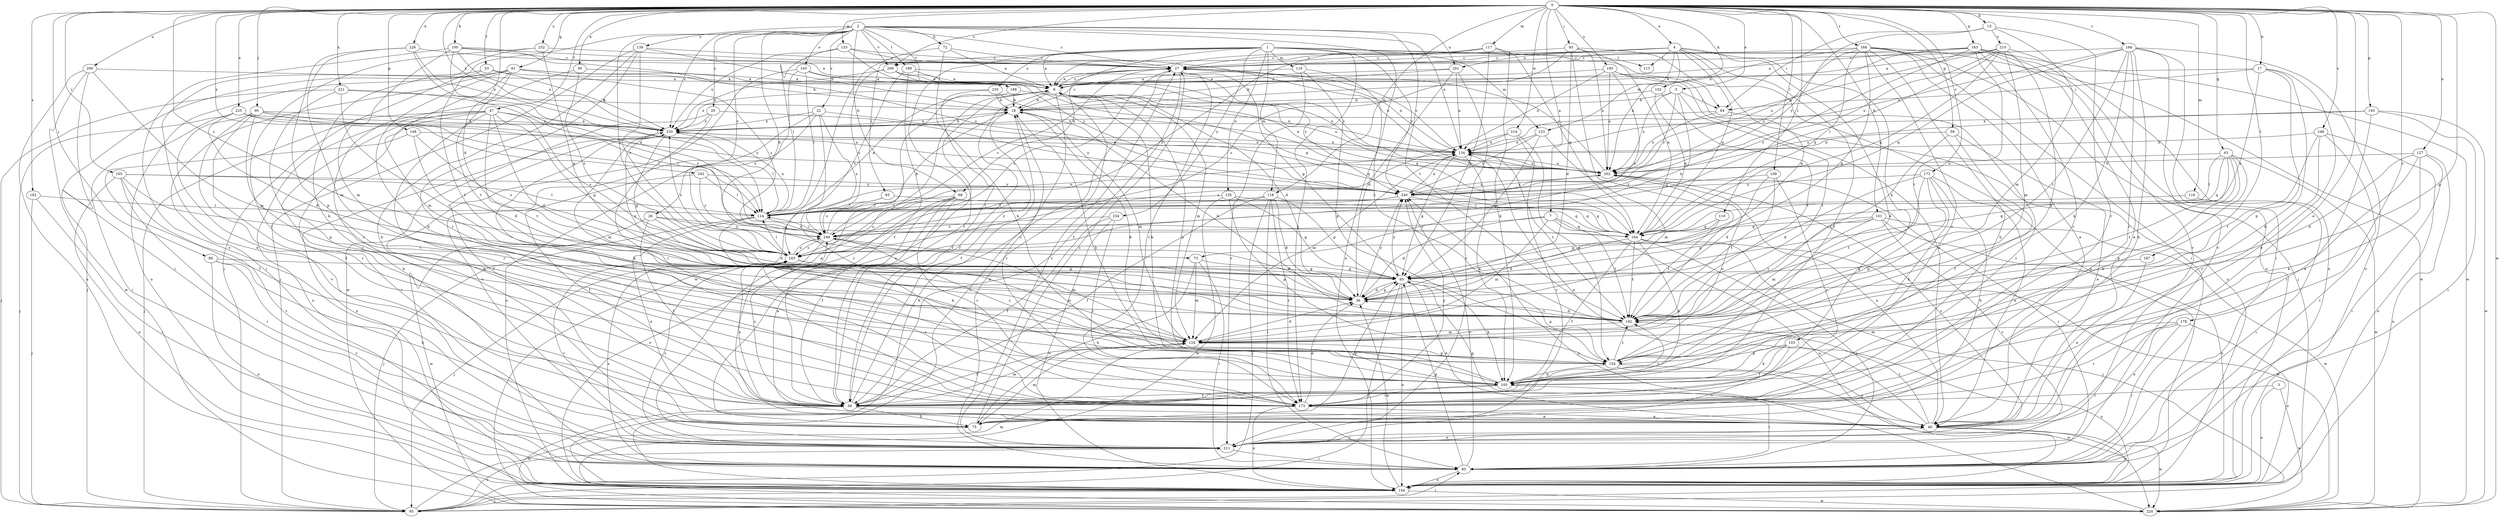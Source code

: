 strict digraph  {
0;
1;
2;
3;
4;
5;
7;
8;
13;
17;
18;
20;
22;
26;
27;
36;
39;
46;
47;
53;
56;
59;
61;
63;
65;
68;
72;
73;
75;
83;
84;
85;
86;
90;
93;
95;
100;
101;
102;
103;
105;
109;
110;
113;
114;
116;
117;
118;
119;
123;
124;
127;
133;
134;
135;
139;
143;
144;
145;
148;
154;
163;
164;
165;
166;
168;
171;
173;
178;
182;
183;
187;
188;
189;
192;
193;
200;
201;
202;
209;
210;
211;
214;
220;
221;
225;
226;
230;
232;
234;
235;
240;
243;
248;
249;
0 -> 4  [label=a];
0 -> 5  [label=a];
0 -> 7  [label=a];
0 -> 13  [label=b];
0 -> 17  [label=b];
0 -> 36  [label=d];
0 -> 39  [label=e];
0 -> 46  [label=e];
0 -> 47  [label=f];
0 -> 53  [label=f];
0 -> 59  [label=g];
0 -> 61  [label=g];
0 -> 63  [label=g];
0 -> 86  [label=j];
0 -> 90  [label=j];
0 -> 93  [label=j];
0 -> 100  [label=k];
0 -> 101  [label=k];
0 -> 102  [label=k];
0 -> 109  [label=l];
0 -> 110  [label=l];
0 -> 116  [label=m];
0 -> 117  [label=m];
0 -> 118  [label=m];
0 -> 127  [label=n];
0 -> 133  [label=n];
0 -> 145  [label=p];
0 -> 148  [label=p];
0 -> 154  [label=p];
0 -> 163  [label=q];
0 -> 165  [label=r];
0 -> 166  [label=r];
0 -> 168  [label=r];
0 -> 171  [label=r];
0 -> 178  [label=s];
0 -> 182  [label=s];
0 -> 183  [label=s];
0 -> 187  [label=t];
0 -> 193  [label=u];
0 -> 200  [label=u];
0 -> 209  [label=v];
0 -> 214  [label=w];
0 -> 220  [label=w];
0 -> 221  [label=x];
0 -> 225  [label=x];
0 -> 226  [label=x];
0 -> 230  [label=x];
0 -> 232  [label=y];
0 -> 243  [label=z];
0 -> 248  [label=z];
1 -> 8  [label=a];
1 -> 56  [label=f];
1 -> 68  [label=h];
1 -> 83  [label=i];
1 -> 84  [label=i];
1 -> 113  [label=l];
1 -> 118  [label=m];
1 -> 119  [label=m];
1 -> 123  [label=m];
1 -> 135  [label=o];
1 -> 173  [label=r];
1 -> 234  [label=y];
1 -> 235  [label=y];
1 -> 240  [label=y];
2 -> 20  [label=c];
2 -> 22  [label=c];
2 -> 26  [label=c];
2 -> 27  [label=c];
2 -> 68  [label=h];
2 -> 72  [label=h];
2 -> 73  [label=h];
2 -> 95  [label=j];
2 -> 134  [label=n];
2 -> 139  [label=o];
2 -> 143  [label=o];
2 -> 144  [label=o];
2 -> 183  [label=s];
2 -> 188  [label=t];
2 -> 189  [label=t];
2 -> 192  [label=t];
2 -> 201  [label=u];
2 -> 209  [label=v];
2 -> 230  [label=x];
3 -> 144  [label=o];
3 -> 173  [label=r];
3 -> 220  [label=w];
4 -> 27  [label=c];
4 -> 56  [label=f];
4 -> 65  [label=g];
4 -> 103  [label=k];
4 -> 105  [label=k];
4 -> 113  [label=l];
4 -> 123  [label=m];
4 -> 164  [label=q];
4 -> 201  [label=u];
4 -> 202  [label=u];
4 -> 209  [label=v];
5 -> 18  [label=b];
5 -> 73  [label=h];
5 -> 84  [label=i];
5 -> 192  [label=t];
5 -> 202  [label=u];
5 -> 240  [label=y];
7 -> 36  [label=d];
7 -> 124  [label=m];
7 -> 144  [label=o];
7 -> 164  [label=q];
7 -> 192  [label=t];
7 -> 249  [label=z];
8 -> 18  [label=b];
8 -> 27  [label=c];
8 -> 36  [label=d];
8 -> 56  [label=f];
8 -> 105  [label=k];
8 -> 124  [label=m];
8 -> 144  [label=o];
8 -> 202  [label=u];
13 -> 84  [label=i];
13 -> 124  [label=m];
13 -> 173  [label=r];
13 -> 210  [label=v];
13 -> 240  [label=y];
17 -> 8  [label=a];
17 -> 46  [label=e];
17 -> 84  [label=i];
17 -> 105  [label=k];
17 -> 154  [label=p];
17 -> 183  [label=s];
18 -> 27  [label=c];
18 -> 56  [label=f];
18 -> 124  [label=m];
18 -> 173  [label=r];
18 -> 230  [label=x];
20 -> 75  [label=h];
20 -> 173  [label=r];
20 -> 230  [label=x];
20 -> 240  [label=y];
22 -> 144  [label=o];
22 -> 164  [label=q];
22 -> 173  [label=r];
22 -> 211  [label=v];
22 -> 230  [label=x];
22 -> 249  [label=z];
26 -> 36  [label=d];
26 -> 56  [label=f];
26 -> 164  [label=q];
26 -> 220  [label=w];
26 -> 249  [label=z];
27 -> 8  [label=a];
27 -> 56  [label=f];
27 -> 65  [label=g];
27 -> 134  [label=n];
27 -> 173  [label=r];
27 -> 183  [label=s];
36 -> 65  [label=g];
36 -> 192  [label=t];
36 -> 230  [label=x];
36 -> 240  [label=y];
39 -> 8  [label=a];
39 -> 173  [label=r];
39 -> 183  [label=s];
46 -> 65  [label=g];
46 -> 134  [label=n];
46 -> 144  [label=o];
46 -> 192  [label=t];
46 -> 202  [label=u];
46 -> 211  [label=v];
46 -> 220  [label=w];
47 -> 36  [label=d];
47 -> 65  [label=g];
47 -> 75  [label=h];
47 -> 85  [label=i];
47 -> 95  [label=j];
47 -> 144  [label=o];
47 -> 173  [label=r];
47 -> 183  [label=s];
47 -> 192  [label=t];
47 -> 230  [label=x];
53 -> 8  [label=a];
53 -> 46  [label=e];
53 -> 192  [label=t];
53 -> 230  [label=x];
56 -> 27  [label=c];
56 -> 46  [label=e];
56 -> 75  [label=h];
56 -> 124  [label=m];
56 -> 183  [label=s];
56 -> 192  [label=t];
56 -> 220  [label=w];
56 -> 249  [label=z];
59 -> 46  [label=e];
59 -> 56  [label=f];
59 -> 134  [label=n];
59 -> 192  [label=t];
61 -> 8  [label=a];
61 -> 18  [label=b];
61 -> 85  [label=i];
61 -> 95  [label=j];
61 -> 105  [label=k];
61 -> 124  [label=m];
61 -> 144  [label=o];
61 -> 192  [label=t];
61 -> 249  [label=z];
63 -> 65  [label=g];
63 -> 105  [label=k];
63 -> 114  [label=l];
63 -> 154  [label=p];
63 -> 164  [label=q];
63 -> 192  [label=t];
63 -> 202  [label=u];
63 -> 220  [label=w];
65 -> 36  [label=d];
65 -> 46  [label=e];
65 -> 95  [label=j];
65 -> 105  [label=k];
65 -> 144  [label=o];
65 -> 154  [label=p];
65 -> 240  [label=y];
68 -> 46  [label=e];
68 -> 56  [label=f];
68 -> 114  [label=l];
68 -> 144  [label=o];
68 -> 173  [label=r];
68 -> 183  [label=s];
72 -> 8  [label=a];
72 -> 27  [label=c];
72 -> 105  [label=k];
72 -> 220  [label=w];
73 -> 65  [label=g];
73 -> 75  [label=h];
73 -> 85  [label=i];
73 -> 124  [label=m];
75 -> 8  [label=a];
75 -> 27  [label=c];
75 -> 65  [label=g];
75 -> 124  [label=m];
83 -> 114  [label=l];
83 -> 164  [label=q];
83 -> 249  [label=z];
84 -> 173  [label=r];
84 -> 202  [label=u];
84 -> 230  [label=x];
85 -> 8  [label=a];
85 -> 65  [label=g];
85 -> 144  [label=o];
85 -> 183  [label=s];
85 -> 240  [label=y];
86 -> 65  [label=g];
86 -> 75  [label=h];
86 -> 144  [label=o];
86 -> 211  [label=v];
90 -> 56  [label=f];
90 -> 114  [label=l];
90 -> 154  [label=p];
90 -> 173  [label=r];
90 -> 211  [label=v];
90 -> 230  [label=x];
90 -> 240  [label=y];
93 -> 27  [label=c];
93 -> 36  [label=d];
93 -> 144  [label=o];
93 -> 164  [label=q];
93 -> 183  [label=s];
93 -> 192  [label=t];
93 -> 202  [label=u];
95 -> 85  [label=i];
95 -> 124  [label=m];
95 -> 211  [label=v];
100 -> 8  [label=a];
100 -> 27  [label=c];
100 -> 114  [label=l];
100 -> 124  [label=m];
100 -> 211  [label=v];
100 -> 230  [label=x];
100 -> 240  [label=y];
101 -> 65  [label=g];
101 -> 124  [label=m];
101 -> 144  [label=o];
101 -> 164  [label=q];
101 -> 192  [label=t];
101 -> 211  [label=v];
101 -> 220  [label=w];
102 -> 18  [label=b];
102 -> 164  [label=q];
102 -> 192  [label=t];
103 -> 56  [label=f];
103 -> 105  [label=k];
103 -> 144  [label=o];
103 -> 154  [label=p];
103 -> 211  [label=v];
105 -> 8  [label=a];
105 -> 18  [label=b];
105 -> 56  [label=f];
105 -> 85  [label=i];
105 -> 173  [label=r];
109 -> 36  [label=d];
109 -> 173  [label=r];
109 -> 192  [label=t];
109 -> 240  [label=y];
110 -> 65  [label=g];
110 -> 164  [label=q];
110 -> 192  [label=t];
114 -> 8  [label=a];
114 -> 46  [label=e];
114 -> 95  [label=j];
114 -> 105  [label=k];
114 -> 134  [label=n];
114 -> 230  [label=x];
114 -> 249  [label=z];
116 -> 85  [label=i];
116 -> 114  [label=l];
117 -> 8  [label=a];
117 -> 27  [label=c];
117 -> 65  [label=g];
117 -> 105  [label=k];
117 -> 164  [label=q];
117 -> 249  [label=z];
118 -> 36  [label=d];
118 -> 56  [label=f];
118 -> 65  [label=g];
118 -> 85  [label=i];
118 -> 95  [label=j];
118 -> 114  [label=l];
118 -> 173  [label=r];
119 -> 8  [label=a];
119 -> 154  [label=p];
119 -> 192  [label=t];
119 -> 211  [label=v];
123 -> 65  [label=g];
123 -> 124  [label=m];
123 -> 134  [label=n];
123 -> 240  [label=y];
124 -> 36  [label=d];
124 -> 56  [label=f];
124 -> 154  [label=p];
127 -> 36  [label=d];
127 -> 85  [label=i];
127 -> 105  [label=k];
127 -> 144  [label=o];
127 -> 173  [label=r];
127 -> 202  [label=u];
133 -> 27  [label=c];
133 -> 114  [label=l];
133 -> 202  [label=u];
133 -> 230  [label=x];
133 -> 240  [label=y];
134 -> 27  [label=c];
134 -> 65  [label=g];
134 -> 105  [label=k];
134 -> 124  [label=m];
134 -> 192  [label=t];
134 -> 202  [label=u];
134 -> 230  [label=x];
135 -> 65  [label=g];
135 -> 114  [label=l];
135 -> 154  [label=p];
135 -> 164  [label=q];
135 -> 220  [label=w];
139 -> 18  [label=b];
139 -> 27  [label=c];
139 -> 75  [label=h];
139 -> 95  [label=j];
139 -> 173  [label=r];
139 -> 183  [label=s];
143 -> 8  [label=a];
143 -> 114  [label=l];
143 -> 183  [label=s];
143 -> 202  [label=u];
143 -> 220  [label=w];
144 -> 18  [label=b];
144 -> 36  [label=d];
144 -> 95  [label=j];
144 -> 220  [label=w];
144 -> 230  [label=x];
145 -> 46  [label=e];
145 -> 85  [label=i];
145 -> 202  [label=u];
145 -> 220  [label=w];
145 -> 230  [label=x];
148 -> 36  [label=d];
148 -> 56  [label=f];
148 -> 134  [label=n];
148 -> 183  [label=s];
154 -> 18  [label=b];
154 -> 46  [label=e];
154 -> 105  [label=k];
154 -> 192  [label=t];
154 -> 202  [label=u];
154 -> 220  [label=w];
154 -> 249  [label=z];
163 -> 8  [label=a];
163 -> 27  [label=c];
163 -> 46  [label=e];
163 -> 144  [label=o];
163 -> 173  [label=r];
163 -> 192  [label=t];
163 -> 202  [label=u];
163 -> 211  [label=v];
163 -> 220  [label=w];
163 -> 249  [label=z];
164 -> 36  [label=d];
164 -> 56  [label=f];
164 -> 85  [label=i];
164 -> 95  [label=j];
164 -> 105  [label=k];
164 -> 192  [label=t];
164 -> 220  [label=w];
165 -> 85  [label=i];
165 -> 114  [label=l];
165 -> 144  [label=o];
165 -> 192  [label=t];
165 -> 211  [label=v];
165 -> 240  [label=y];
166 -> 27  [label=c];
166 -> 75  [label=h];
166 -> 85  [label=i];
166 -> 105  [label=k];
166 -> 134  [label=n];
166 -> 144  [label=o];
166 -> 164  [label=q];
166 -> 173  [label=r];
166 -> 192  [label=t];
166 -> 211  [label=v];
168 -> 18  [label=b];
168 -> 27  [label=c];
168 -> 46  [label=e];
168 -> 65  [label=g];
168 -> 75  [label=h];
168 -> 85  [label=i];
168 -> 95  [label=j];
168 -> 164  [label=q];
168 -> 173  [label=r];
168 -> 220  [label=w];
168 -> 240  [label=y];
171 -> 36  [label=d];
171 -> 46  [label=e];
171 -> 75  [label=h];
171 -> 105  [label=k];
171 -> 154  [label=p];
171 -> 192  [label=t];
171 -> 240  [label=y];
173 -> 36  [label=d];
173 -> 46  [label=e];
173 -> 144  [label=o];
173 -> 183  [label=s];
173 -> 240  [label=y];
178 -> 46  [label=e];
178 -> 85  [label=i];
178 -> 124  [label=m];
178 -> 144  [label=o];
178 -> 173  [label=r];
182 -> 85  [label=i];
182 -> 95  [label=j];
182 -> 114  [label=l];
183 -> 65  [label=g];
183 -> 114  [label=l];
183 -> 124  [label=m];
183 -> 211  [label=v];
183 -> 230  [label=x];
183 -> 249  [label=z];
187 -> 46  [label=e];
187 -> 65  [label=g];
188 -> 18  [label=b];
188 -> 46  [label=e];
188 -> 134  [label=n];
189 -> 8  [label=a];
189 -> 56  [label=f];
189 -> 183  [label=s];
189 -> 202  [label=u];
192 -> 18  [label=b];
192 -> 36  [label=d];
192 -> 124  [label=m];
193 -> 8  [label=a];
193 -> 46  [label=e];
193 -> 134  [label=n];
193 -> 144  [label=o];
193 -> 183  [label=s];
193 -> 202  [label=u];
200 -> 8  [label=a];
200 -> 85  [label=i];
200 -> 124  [label=m];
200 -> 144  [label=o];
200 -> 220  [label=w];
201 -> 8  [label=a];
201 -> 18  [label=b];
201 -> 36  [label=d];
201 -> 134  [label=n];
201 -> 211  [label=v];
202 -> 8  [label=a];
202 -> 27  [label=c];
202 -> 85  [label=i];
202 -> 134  [label=n];
202 -> 211  [label=v];
202 -> 240  [label=y];
209 -> 8  [label=a];
209 -> 164  [label=q];
209 -> 230  [label=x];
209 -> 240  [label=y];
209 -> 249  [label=z];
210 -> 8  [label=a];
210 -> 27  [label=c];
210 -> 114  [label=l];
210 -> 124  [label=m];
210 -> 134  [label=n];
210 -> 144  [label=o];
210 -> 154  [label=p];
210 -> 164  [label=q];
210 -> 202  [label=u];
211 -> 8  [label=a];
211 -> 27  [label=c];
211 -> 46  [label=e];
211 -> 85  [label=i];
211 -> 183  [label=s];
214 -> 134  [label=n];
214 -> 154  [label=p];
214 -> 183  [label=s];
214 -> 211  [label=v];
220 -> 240  [label=y];
221 -> 18  [label=b];
221 -> 95  [label=j];
221 -> 173  [label=r];
221 -> 192  [label=t];
221 -> 249  [label=z];
225 -> 36  [label=d];
225 -> 85  [label=i];
225 -> 95  [label=j];
225 -> 114  [label=l];
225 -> 202  [label=u];
225 -> 230  [label=x];
226 -> 27  [label=c];
226 -> 124  [label=m];
226 -> 154  [label=p];
226 -> 164  [label=q];
226 -> 230  [label=x];
230 -> 18  [label=b];
230 -> 56  [label=f];
230 -> 65  [label=g];
230 -> 105  [label=k];
230 -> 114  [label=l];
230 -> 124  [label=m];
230 -> 134  [label=n];
232 -> 27  [label=c];
232 -> 56  [label=f];
232 -> 65  [label=g];
232 -> 105  [label=k];
234 -> 56  [label=f];
234 -> 144  [label=o];
234 -> 173  [label=r];
234 -> 249  [label=z];
235 -> 18  [label=b];
235 -> 56  [label=f];
235 -> 164  [label=q];
235 -> 230  [label=x];
240 -> 114  [label=l];
240 -> 134  [label=n];
240 -> 164  [label=q];
240 -> 202  [label=u];
240 -> 249  [label=z];
243 -> 56  [label=f];
243 -> 114  [label=l];
243 -> 240  [label=y];
243 -> 249  [label=z];
248 -> 85  [label=i];
248 -> 134  [label=n];
248 -> 144  [label=o];
248 -> 173  [label=r];
248 -> 192  [label=t];
249 -> 18  [label=b];
249 -> 27  [label=c];
249 -> 36  [label=d];
249 -> 95  [label=j];
249 -> 114  [label=l];
249 -> 124  [label=m];
249 -> 183  [label=s];
}
